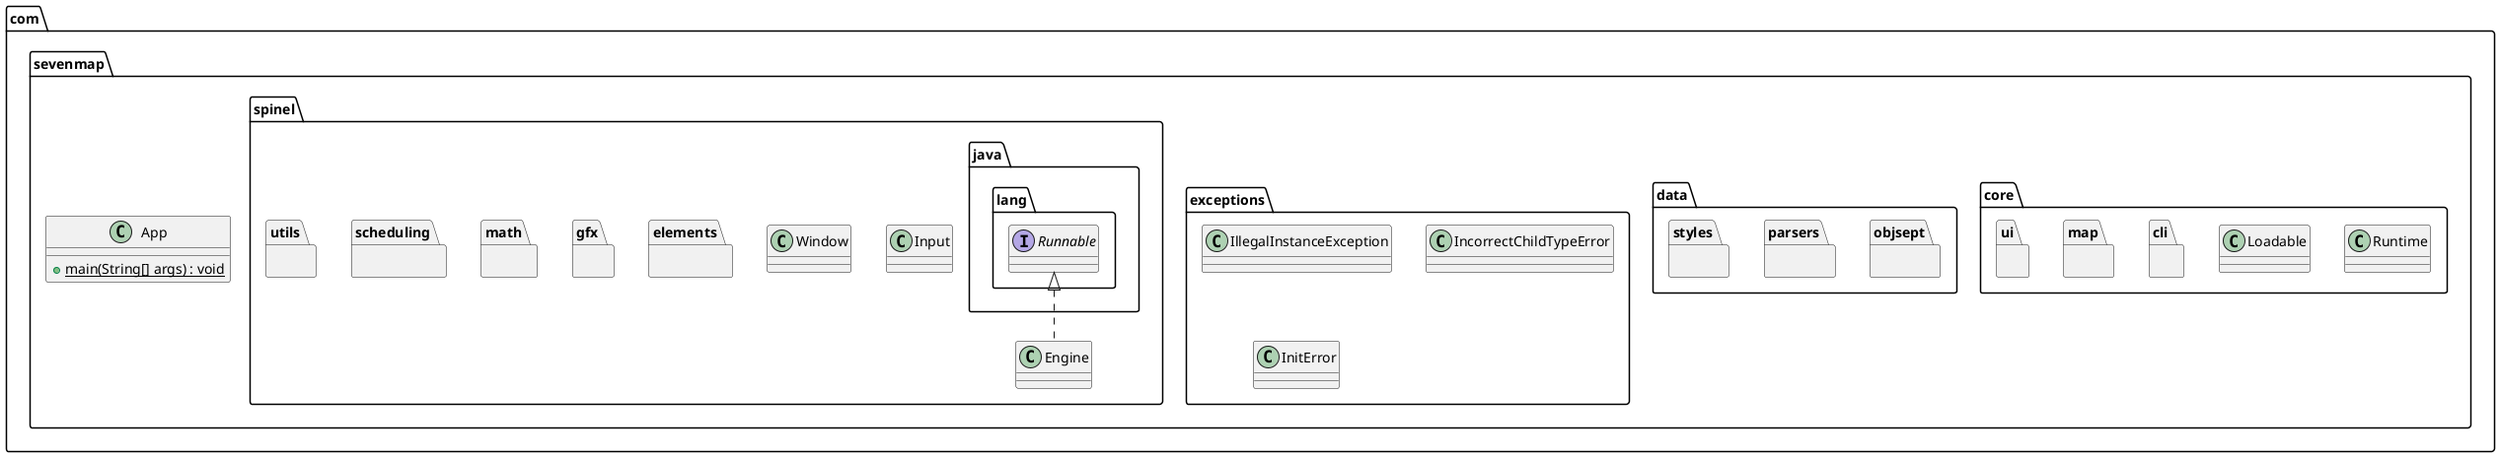 @startuml diagram

package com.sevenmap {
    class App {
        + {static} main(String[] args) : void
    }
    package core {
        package cli {
        }
        package map {
        }
        package ui {
        }
        class Runtime {
        }
        class Loadable {
        }
    }
    package data {
        package objsept {
        }
        package parsers {
        }
        package styles {
        }
    }
    package exceptions {
        class IllegalInstanceException {
        }
        class IncorrectChildTypeError {
        }
        class InitError {
        }
    }

    package spinel {
        package elements {
        }
        package gfx {
        }
        package math {
        }
        package scheduling {
        }
        package utils {
        }
        class Engine implements java.lang.Runnable {
        }
        class Input {
        }
        class Window {
        }
    }
}







@enduml